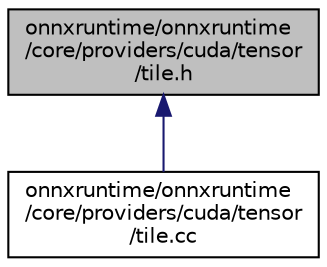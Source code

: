 digraph "onnxruntime/onnxruntime/core/providers/cuda/tensor/tile.h"
{
  edge [fontname="Helvetica",fontsize="10",labelfontname="Helvetica",labelfontsize="10"];
  node [fontname="Helvetica",fontsize="10",shape=record];
  Node89 [label="onnxruntime/onnxruntime\l/core/providers/cuda/tensor\l/tile.h",height=0.2,width=0.4,color="black", fillcolor="grey75", style="filled", fontcolor="black"];
  Node89 -> Node90 [dir="back",color="midnightblue",fontsize="10",style="solid"];
  Node90 [label="onnxruntime/onnxruntime\l/core/providers/cuda/tensor\l/tile.cc",height=0.2,width=0.4,color="black", fillcolor="white", style="filled",URL="$cuda_2tensor_2tile_8cc.html"];
}
